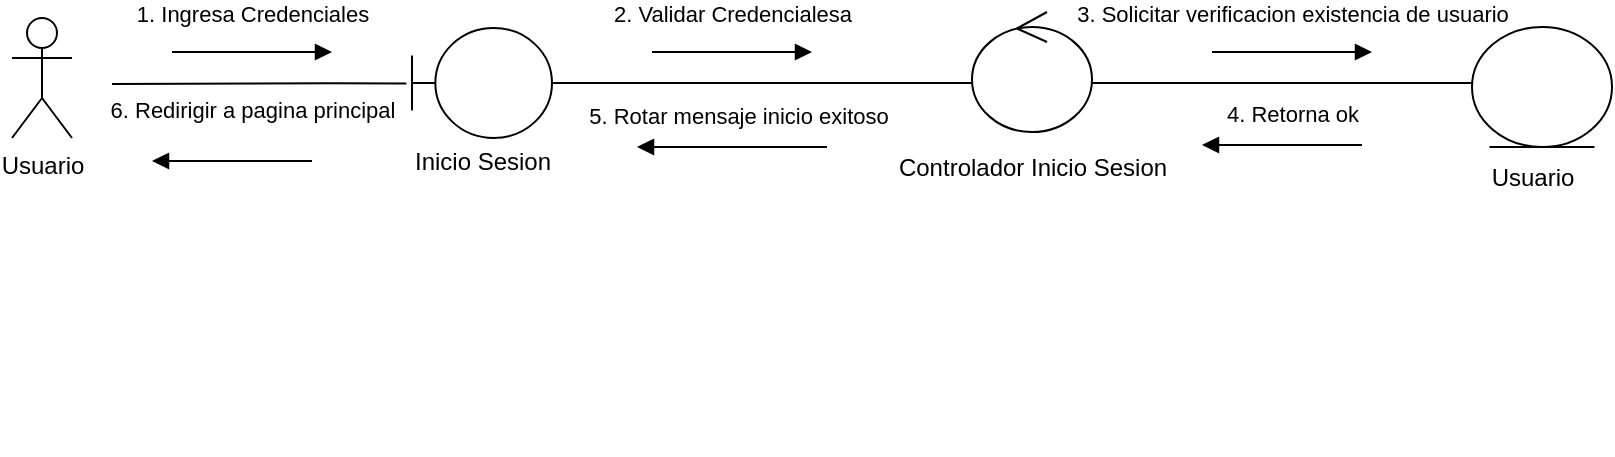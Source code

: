<mxfile version="21.3.2" type="google">
  <diagram id="kgpKYQtTHZ0yAKxKKP6v" name="Page-1">
    <mxGraphModel grid="1" page="1" gridSize="10" guides="1" tooltips="1" connect="1" arrows="1" fold="1" pageScale="1" pageWidth="850" pageHeight="1100" math="0" shadow="0">
      <root>
        <mxCell id="0" />
        <mxCell id="1" parent="0" />
        <mxCell id="M5mWXDodQlKgrc-eD4wH-4" value="" style="endArrow=none;html=1;rounded=0;" edge="1" parent="1">
          <mxGeometry width="50" height="50" relative="1" as="geometry">
            <mxPoint x="820" y="430" as="sourcePoint" />
            <mxPoint x="820" y="430" as="targetPoint" />
          </mxGeometry>
        </mxCell>
        <mxCell id="Pl1G9Tco9TA5p1tI8jQu-17" value="Usuario" style="shape=umlActor;verticalLabelPosition=bottom;verticalAlign=top;html=1;outlineConnect=0;" vertex="1" parent="1">
          <mxGeometry x="40" y="213" width="30" height="60" as="geometry" />
        </mxCell>
        <mxCell id="Pl1G9Tco9TA5p1tI8jQu-18" value="" style="endArrow=none;html=1;rounded=0;entryX=-0.04;entryY=0.505;entryDx=0;entryDy=0;entryPerimeter=0;" edge="1" parent="1" target="Pl1G9Tco9TA5p1tI8jQu-19">
          <mxGeometry width="50" height="50" relative="1" as="geometry">
            <mxPoint x="90" y="246" as="sourcePoint" />
            <mxPoint x="260" y="246" as="targetPoint" />
            <Array as="points">
              <mxPoint x="200" y="245.66" />
            </Array>
          </mxGeometry>
        </mxCell>
        <mxCell id="Pl1G9Tco9TA5p1tI8jQu-19" value="" style="shape=umlBoundary;whiteSpace=wrap;html=1;" vertex="1" parent="1">
          <mxGeometry x="240" y="218" width="70" height="55" as="geometry" />
        </mxCell>
        <mxCell id="Pl1G9Tco9TA5p1tI8jQu-20" value="Inicio Sesion" style="text;html=1;align=center;verticalAlign=middle;resizable=0;points=[];autosize=1;strokeColor=none;fillColor=none;" vertex="1" parent="1">
          <mxGeometry x="230" y="270" width="90" height="30" as="geometry" />
        </mxCell>
        <mxCell id="Pl1G9Tco9TA5p1tI8jQu-21" value="" style="line;strokeWidth=1;fillColor=none;align=left;verticalAlign=middle;spacingTop=-1;spacingLeft=3;spacingRight=3;rotatable=0;labelPosition=right;points=[];portConstraint=eastwest;strokeColor=inherit;" vertex="1" parent="1">
          <mxGeometry x="310" y="241.5" width="210" height="8" as="geometry" />
        </mxCell>
        <mxCell id="Pl1G9Tco9TA5p1tI8jQu-22" value="1. Ingresa Credenciales" style="html=1;verticalAlign=bottom;endArrow=block;edgeStyle=elbowEdgeStyle;elbow=vertical;curved=0;rounded=0;" edge="1" parent="1">
          <mxGeometry y="10" width="80" relative="1" as="geometry">
            <mxPoint x="120" y="230" as="sourcePoint" />
            <mxPoint x="200" y="230" as="targetPoint" />
            <mxPoint as="offset" />
            <Array as="points">
              <mxPoint x="190" y="230" />
            </Array>
          </mxGeometry>
        </mxCell>
        <mxCell id="Pl1G9Tco9TA5p1tI8jQu-23" value="" style="ellipse;shape=umlControl;whiteSpace=wrap;html=1;" vertex="1" parent="1">
          <mxGeometry x="520" y="210" width="60" height="60" as="geometry" />
        </mxCell>
        <mxCell id="Pl1G9Tco9TA5p1tI8jQu-24" value="" style="ellipse;shape=umlEntity;whiteSpace=wrap;html=1;" vertex="1" parent="1">
          <mxGeometry x="770" y="217.5" width="70" height="60" as="geometry" />
        </mxCell>
        <mxCell id="Pl1G9Tco9TA5p1tI8jQu-25" value="Usuario" style="text;html=1;align=center;verticalAlign=middle;resizable=0;points=[];autosize=1;strokeColor=none;fillColor=none;" vertex="1" parent="1">
          <mxGeometry x="770" y="277.5" width="60" height="30" as="geometry" />
        </mxCell>
        <mxCell id="Pl1G9Tco9TA5p1tI8jQu-26" value="Controlador Inicio Sesion" style="text;html=1;align=center;verticalAlign=middle;resizable=0;points=[];autosize=1;strokeColor=none;fillColor=none;" vertex="1" parent="1">
          <mxGeometry x="470" y="273" width="160" height="30" as="geometry" />
        </mxCell>
        <mxCell id="Pl1G9Tco9TA5p1tI8jQu-27" value="2. Validar Credencialesa" style="html=1;verticalAlign=bottom;endArrow=block;edgeStyle=elbowEdgeStyle;elbow=vertical;curved=0;rounded=0;" edge="1" parent="1">
          <mxGeometry y="10" width="80" relative="1" as="geometry">
            <mxPoint x="360" y="230" as="sourcePoint" />
            <mxPoint x="440" y="230" as="targetPoint" />
            <mxPoint as="offset" />
            <Array as="points">
              <mxPoint x="430" y="230" />
            </Array>
          </mxGeometry>
        </mxCell>
        <mxCell id="Pl1G9Tco9TA5p1tI8jQu-28" value="3. Solicitar verificacion existencia de usuario" style="html=1;verticalAlign=bottom;endArrow=block;edgeStyle=elbowEdgeStyle;elbow=vertical;curved=0;rounded=0;" edge="1" parent="1">
          <mxGeometry y="10" width="80" relative="1" as="geometry">
            <mxPoint x="640" y="230" as="sourcePoint" />
            <mxPoint x="720" y="230" as="targetPoint" />
            <mxPoint as="offset" />
            <Array as="points">
              <mxPoint x="710" y="230" />
            </Array>
          </mxGeometry>
        </mxCell>
        <mxCell id="Pl1G9Tco9TA5p1tI8jQu-29" value="" style="line;strokeWidth=1;fillColor=none;align=left;verticalAlign=middle;spacingTop=-1;spacingLeft=3;spacingRight=3;rotatable=0;labelPosition=right;points=[];portConstraint=eastwest;strokeColor=inherit;" vertex="1" parent="1">
          <mxGeometry x="580" y="241.5" width="190" height="8" as="geometry" />
        </mxCell>
        <mxCell id="Pl1G9Tco9TA5p1tI8jQu-30" value="4. Retorna ok" style="html=1;verticalAlign=bottom;endArrow=block;edgeStyle=elbowEdgeStyle;elbow=vertical;curved=0;rounded=0;" edge="1" parent="1">
          <mxGeometry x="0.4" y="-7" width="80" relative="1" as="geometry">
            <mxPoint x="645" y="276.5" as="sourcePoint" />
            <mxPoint x="635" y="276.5" as="targetPoint" />
            <mxPoint as="offset" />
            <Array as="points">
              <mxPoint x="715" y="276.5" />
            </Array>
          </mxGeometry>
        </mxCell>
        <mxCell id="Pl1G9Tco9TA5p1tI8jQu-31" value="5. Rotar mensaje inicio exitoso" style="html=1;verticalAlign=bottom;endArrow=block;edgeStyle=elbowEdgeStyle;elbow=vertical;curved=0;rounded=0;" edge="1" parent="1">
          <mxGeometry x="0.394" y="-7" width="80" relative="1" as="geometry">
            <mxPoint x="377.5" y="277.5" as="sourcePoint" />
            <mxPoint x="352.5" y="277.5" as="targetPoint" />
            <mxPoint as="offset" />
            <Array as="points">
              <mxPoint x="447.5" y="277.5" />
            </Array>
          </mxGeometry>
        </mxCell>
        <mxCell id="Pl1G9Tco9TA5p1tI8jQu-32" value="6. Redirigir a pagina principal" style="html=1;verticalAlign=bottom;endArrow=block;edgeStyle=elbowEdgeStyle;elbow=vertical;curved=0;rounded=0;" edge="1" parent="1">
          <mxGeometry x="0.333" y="-17" width="80" relative="1" as="geometry">
            <mxPoint x="120" y="284.5" as="sourcePoint" />
            <mxPoint x="110" y="284.5" as="targetPoint" />
            <mxPoint as="offset" />
            <Array as="points">
              <mxPoint x="190" y="284.5" />
            </Array>
          </mxGeometry>
        </mxCell>
      </root>
    </mxGraphModel>
  </diagram>
</mxfile>
